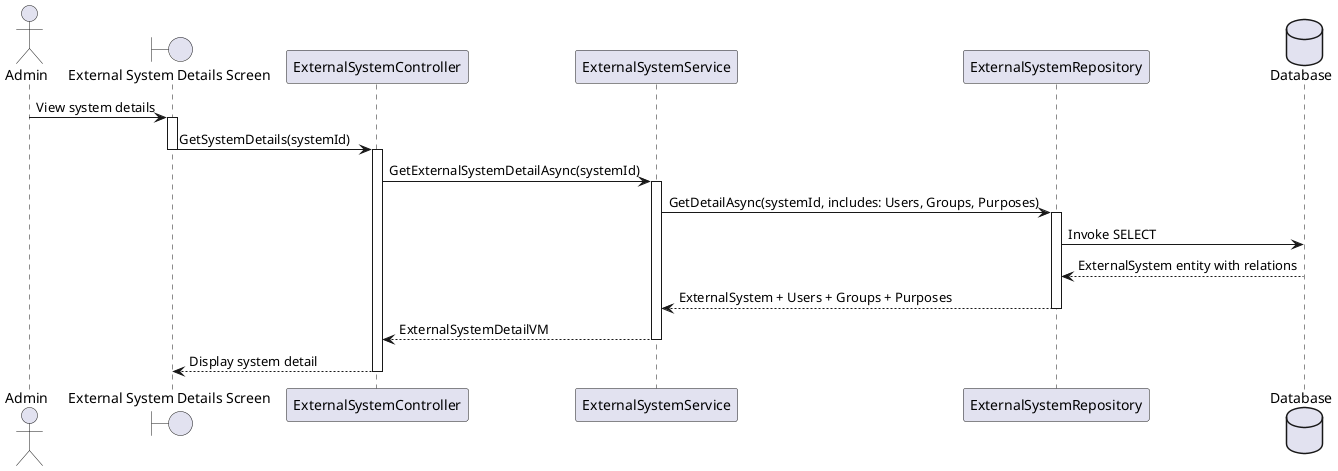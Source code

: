 @startuml
actor Admin
boundary "External System Details Screen" as Screen
participant "ExternalSystemController" as Controller
participant "ExternalSystemService" as Service
participant "ExternalSystemRepository" as Repo
database "Database" as DB

Admin -> Screen : View system details
activate Screen
Screen -> Controller : GetSystemDetails(systemId)
deactivate Screen
activate Controller

Controller -> Service : GetExternalSystemDetailAsync(systemId)
activate Service

Service -> Repo : GetDetailAsync(systemId, includes: Users, Groups, Purposes)
activate Repo
Repo -> DB : Invoke SELECT 
DB --> Repo : ExternalSystem entity with relations
Repo --> Service : ExternalSystem + Users + Groups + Purposes
deactivate Repo


Service --> Controller : ExternalSystemDetailVM
deactivate Service

Controller --> Screen : Display system detail
deactivate Controller
@enduml
